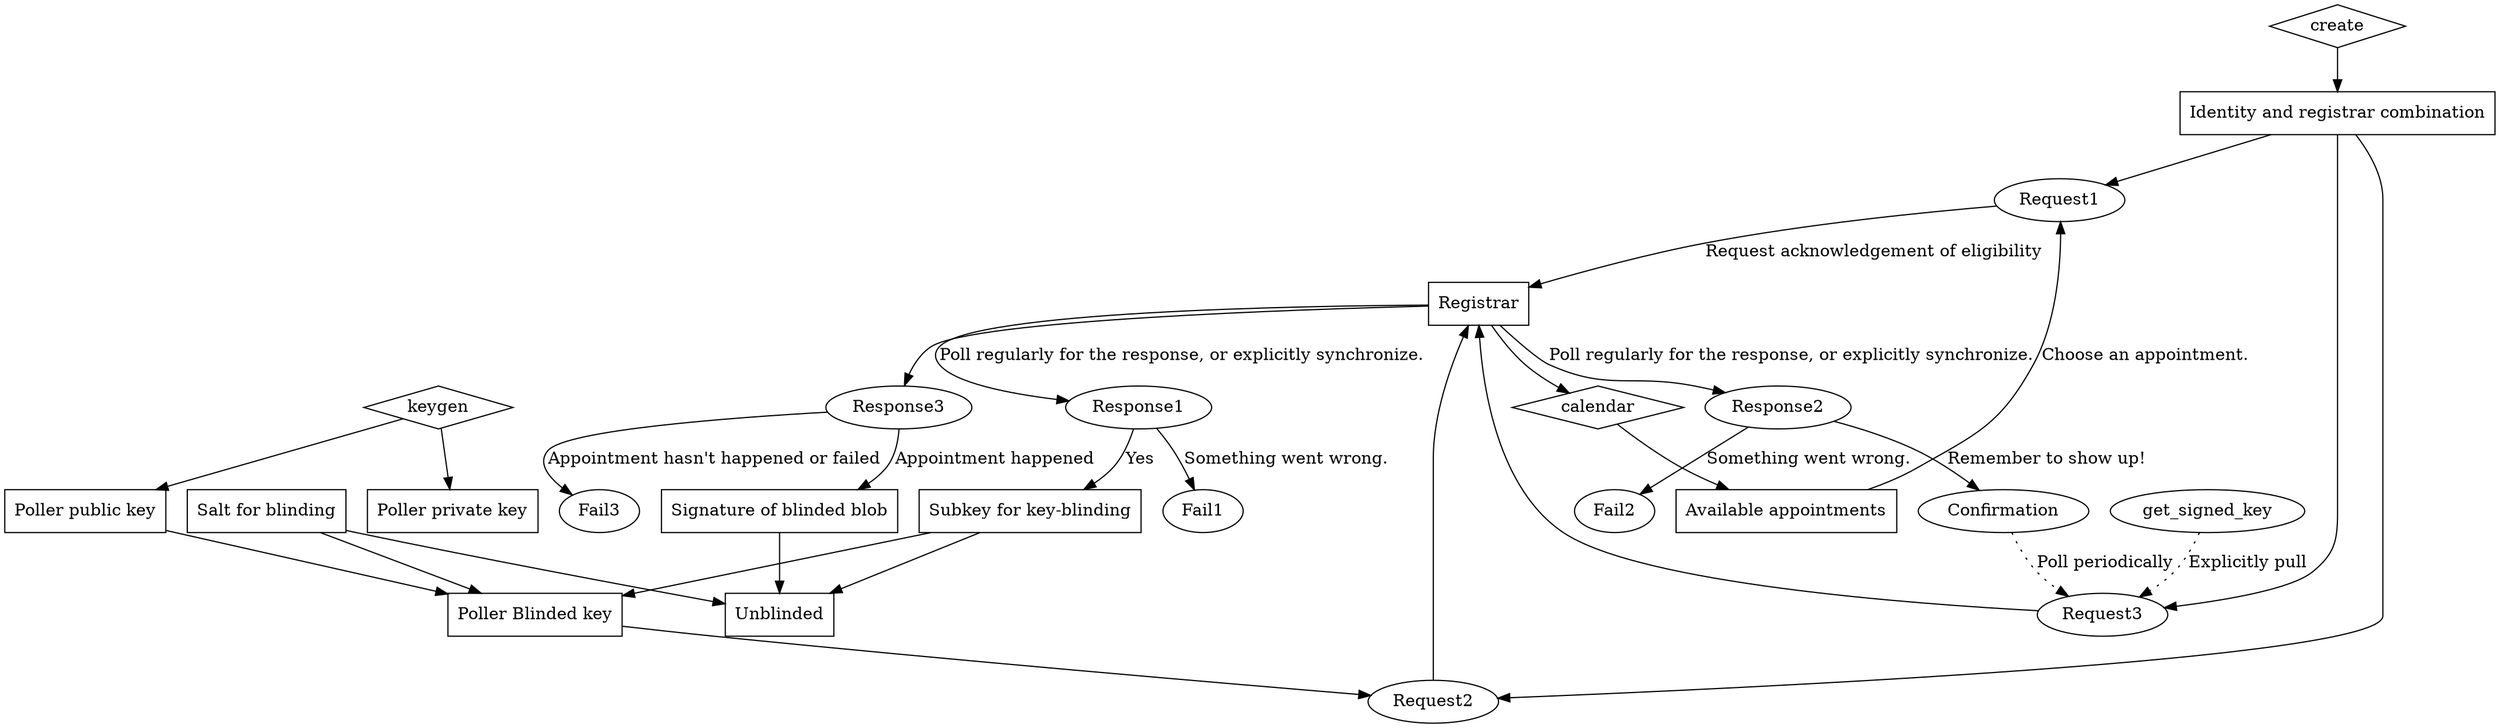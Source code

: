 // Registrar process
digraph {
  // Step 1
  create [shape="diamond"]
  Identity [label="Identity and registrar combination" shape="box"]

  create -> Identity

  keygen [shape="diamond"]
  Public [label="Poller public key" shape="box"]
  Private [label="Poller private key" shape="box"]

  keygen -> Public
  keygen -> Private

  calendar [shape="diamond"]
  Appointments [label="Available appointments" shape="box"]
  Registrar -> calendar -> Appointments

  Appointments -> Request1 [label="Choose an appointment."]
  Identity -> Request1
  Request1 -> Registrar [label="Request acknowledgement of eligibility"]

  Registrar -> Response1 [label="Poll regularly for the response, or explicitly synchronize."]
  Response1 -> Subkey [label="Yes"]
  Response1 -> Fail1 [label="Something went wrong."]

  Subkey [label="Subkey for key-blinding" shape="box"]
  Salt [label="Salt for blinding" shape="box"]

  Blinded [label="Poller Blinded key" shape="box"]
  Subkey -> Blinded
  Salt -> Blinded
  Public -> Blinded

  Identity -> Request2
  Blinded  -> Request2 -> Registrar
  Registrar -> Response2 [label="Poll regularly for the response, or explicitly synchronize."]
  Response2 -> Confirmation [label="Remember to show up!"]
  Response2 -> Fail2 [label="Something went wrong."]

  // Step 2
  Sync [label="get_signed_key" style=diamond]
  Identity -> Request3
  Sync -> Request3 [style=dotted label="Explicitly pull"]
  Confirmation -> Request3 [style=dotted label="Poll periodically"]
  Request3 -> Registrar
  Registrar -> Response3
  Response3 -> SignedBlinded [label="Appointment happened"]
  Response3 -> Fail3 [label="Appointment hasn't happened or failed"]
  SignedBlinded [label="Signature of blinded blob" shape="box"]

  Salt -> Unblinded
  Subkey -> Unblinded
  SignedBlinded -> Unblinded

  Registrar [shape="box"]
  Unblinded [shape="box"]
}
